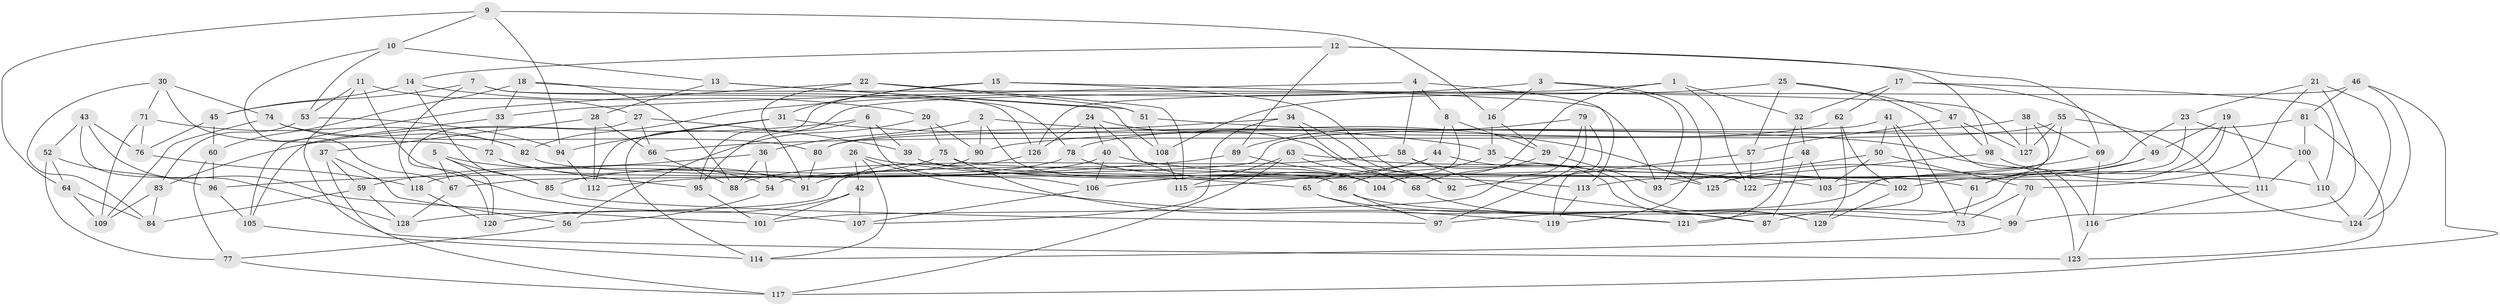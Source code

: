 // Generated by graph-tools (version 1.1) at 2025/50/03/09/25 03:50:45]
// undirected, 129 vertices, 258 edges
graph export_dot {
graph [start="1"]
  node [color=gray90,style=filled];
  1;
  2;
  3;
  4;
  5;
  6;
  7;
  8;
  9;
  10;
  11;
  12;
  13;
  14;
  15;
  16;
  17;
  18;
  19;
  20;
  21;
  22;
  23;
  24;
  25;
  26;
  27;
  28;
  29;
  30;
  31;
  32;
  33;
  34;
  35;
  36;
  37;
  38;
  39;
  40;
  41;
  42;
  43;
  44;
  45;
  46;
  47;
  48;
  49;
  50;
  51;
  52;
  53;
  54;
  55;
  56;
  57;
  58;
  59;
  60;
  61;
  62;
  63;
  64;
  65;
  66;
  67;
  68;
  69;
  70;
  71;
  72;
  73;
  74;
  75;
  76;
  77;
  78;
  79;
  80;
  81;
  82;
  83;
  84;
  85;
  86;
  87;
  88;
  89;
  90;
  91;
  92;
  93;
  94;
  95;
  96;
  97;
  98;
  99;
  100;
  101;
  102;
  103;
  104;
  105;
  106;
  107;
  108;
  109;
  110;
  111;
  112;
  113;
  114;
  115;
  116;
  117;
  118;
  119;
  120;
  121;
  122;
  123;
  124;
  125;
  126;
  127;
  128;
  129;
  1 -- 95;
  1 -- 122;
  1 -- 32;
  1 -- 104;
  2 -- 86;
  2 -- 125;
  2 -- 36;
  2 -- 90;
  3 -- 82;
  3 -- 119;
  3 -- 16;
  3 -- 93;
  4 -- 113;
  4 -- 58;
  4 -- 33;
  4 -- 8;
  5 -- 85;
  5 -- 54;
  5 -- 120;
  5 -- 67;
  6 -- 83;
  6 -- 39;
  6 -- 106;
  6 -- 95;
  7 -- 126;
  7 -- 45;
  7 -- 78;
  7 -- 118;
  8 -- 44;
  8 -- 29;
  8 -- 65;
  9 -- 16;
  9 -- 94;
  9 -- 10;
  9 -- 64;
  10 -- 67;
  10 -- 53;
  10 -- 13;
  11 -- 27;
  11 -- 123;
  11 -- 53;
  11 -- 107;
  12 -- 98;
  12 -- 69;
  12 -- 14;
  12 -- 89;
  13 -- 28;
  13 -- 51;
  13 -- 108;
  14 -- 45;
  14 -- 85;
  14 -- 20;
  15 -- 31;
  15 -- 92;
  15 -- 114;
  15 -- 93;
  16 -- 29;
  16 -- 35;
  17 -- 110;
  17 -- 32;
  17 -- 49;
  17 -- 62;
  18 -- 33;
  18 -- 88;
  18 -- 60;
  18 -- 127;
  19 -- 111;
  19 -- 61;
  19 -- 87;
  19 -- 49;
  20 -- 56;
  20 -- 90;
  20 -- 75;
  21 -- 23;
  21 -- 70;
  21 -- 124;
  21 -- 99;
  22 -- 91;
  22 -- 115;
  22 -- 51;
  22 -- 105;
  23 -- 113;
  23 -- 102;
  23 -- 100;
  24 -- 126;
  24 -- 104;
  24 -- 92;
  24 -- 40;
  25 -- 57;
  25 -- 123;
  25 -- 47;
  25 -- 108;
  26 -- 114;
  26 -- 65;
  26 -- 121;
  26 -- 42;
  27 -- 120;
  27 -- 66;
  27 -- 39;
  28 -- 112;
  28 -- 66;
  28 -- 37;
  29 -- 93;
  29 -- 68;
  30 -- 71;
  30 -- 84;
  30 -- 74;
  30 -- 72;
  31 -- 35;
  31 -- 94;
  31 -- 112;
  32 -- 48;
  32 -- 121;
  33 -- 72;
  33 -- 105;
  34 -- 68;
  34 -- 92;
  34 -- 80;
  34 -- 107;
  35 -- 102;
  35 -- 86;
  36 -- 54;
  36 -- 88;
  36 -- 59;
  37 -- 56;
  37 -- 117;
  37 -- 59;
  38 -- 66;
  38 -- 97;
  38 -- 69;
  38 -- 127;
  39 -- 113;
  39 -- 61;
  40 -- 103;
  40 -- 106;
  40 -- 112;
  41 -- 73;
  41 -- 121;
  41 -- 67;
  41 -- 50;
  42 -- 120;
  42 -- 107;
  42 -- 101;
  43 -- 52;
  43 -- 76;
  43 -- 128;
  43 -- 101;
  44 -- 129;
  44 -- 106;
  44 -- 115;
  45 -- 60;
  45 -- 76;
  46 -- 81;
  46 -- 117;
  46 -- 126;
  46 -- 124;
  47 -- 98;
  47 -- 57;
  47 -- 127;
  48 -- 54;
  48 -- 103;
  48 -- 87;
  49 -- 61;
  49 -- 125;
  50 -- 93;
  50 -- 103;
  50 -- 70;
  51 -- 110;
  51 -- 108;
  52 -- 64;
  52 -- 77;
  52 -- 96;
  53 -- 94;
  53 -- 83;
  54 -- 56;
  55 -- 122;
  55 -- 124;
  55 -- 127;
  55 -- 80;
  56 -- 77;
  57 -- 122;
  57 -- 92;
  58 -- 87;
  58 -- 129;
  58 -- 88;
  59 -- 84;
  59 -- 128;
  60 -- 96;
  60 -- 77;
  61 -- 73;
  62 -- 78;
  62 -- 102;
  62 -- 129;
  63 -- 115;
  63 -- 68;
  63 -- 117;
  63 -- 122;
  64 -- 84;
  64 -- 109;
  65 -- 73;
  65 -- 121;
  66 -- 88;
  67 -- 128;
  68 -- 87;
  69 -- 103;
  69 -- 116;
  70 -- 99;
  70 -- 73;
  71 -- 82;
  71 -- 109;
  71 -- 76;
  72 -- 95;
  72 -- 91;
  74 -- 82;
  74 -- 109;
  74 -- 80;
  75 -- 85;
  75 -- 111;
  75 -- 119;
  76 -- 118;
  77 -- 117;
  78 -- 104;
  78 -- 118;
  79 -- 89;
  79 -- 119;
  79 -- 97;
  79 -- 101;
  80 -- 91;
  81 -- 90;
  81 -- 123;
  81 -- 100;
  82 -- 125;
  83 -- 84;
  83 -- 109;
  85 -- 97;
  86 -- 97;
  86 -- 99;
  89 -- 96;
  89 -- 104;
  90 -- 91;
  94 -- 112;
  95 -- 101;
  96 -- 105;
  98 -- 125;
  98 -- 116;
  99 -- 114;
  100 -- 111;
  100 -- 110;
  102 -- 129;
  105 -- 114;
  106 -- 107;
  108 -- 115;
  110 -- 124;
  111 -- 116;
  113 -- 119;
  116 -- 123;
  118 -- 120;
  126 -- 128;
}
